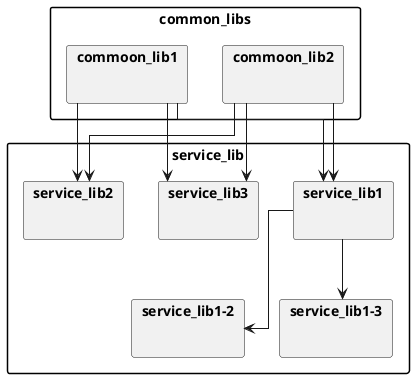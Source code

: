 @startuml

skinparam packageStyle rectangle

package "common_libs" {
    package "commoon_lib1" {
    }
    package "commoon_lib2" {
    }
    
    commoon_lib1 -[hidden]right- commoon_lib2
}

package "service_lib" {
    
    package "service_lib1" {
    }
    
    package "service_lib1-2" {
    }
    
    package "service_lib1-3" {
    }
    
    package "service_lib2" {
    }

    package "service_lib3" {
    }
    service_lib1 -[hidden]right- service_lib2
    service_lib2 -[hidden]right- service_lib3    
}

package "service_lib" {
    
    package "service_lib1" {
    }
    
    package "service_lib1-2" {
    }
    
    package "service_lib1-3" {
    }
    
    package "service_lib2" {
    }

    package "service_lib3" {
    }
    service_lib1 -[hidden]right- service_lib2
    service_lib2 -[hidden]right- service_lib3    
}
skinparam linetype ortho
commoon_lib1 --> "service_lib1"
commoon_lib2 --> "service_lib1"
commoon_lib1 --> "service_lib2"
commoon_lib2 --> "service_lib2"
commoon_lib1 --> "service_lib3"
commoon_lib2 --> "service_lib3"

service_lib1 -down-> "service_lib1-2"
service_lib1 -down-> "service_lib1-3"


@enduml